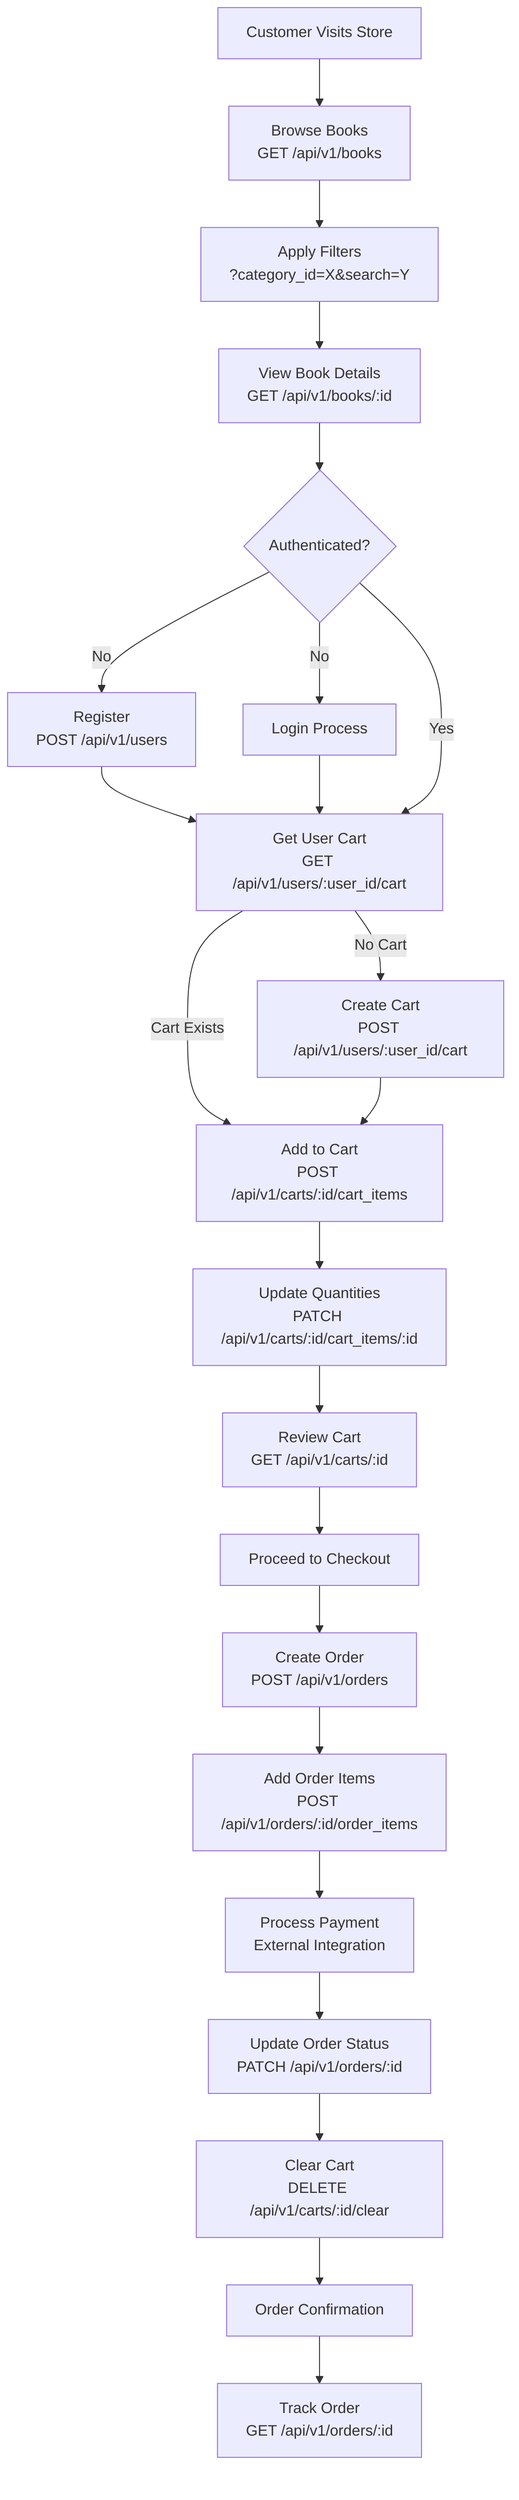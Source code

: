 graph TB
    Start[Customer Visits Store]
    
    %% Browse Books
    Browse[Browse Books<br/>GET /api/v1/books]
    Filter[Apply Filters<br/>?category_id=X&search=Y]
    ViewBook[View Book Details<br/>GET /api/v1/books/:id]
    
    %% Authentication
    Auth{Authenticated?}
    Register[Register<br/>POST /api/v1/users]
    Login[Login Process]
    
    %% Cart Management
    GetCart[Get User Cart<br/>GET /api/v1/users/:user_id/cart]
    CreateCart[Create Cart<br/>POST /api/v1/users/:user_id/cart]
    AddToCart[Add to Cart<br/>POST /api/v1/carts/:id/cart_items]
    UpdateCart[Update Quantities<br/>PATCH /api/v1/carts/:id/cart_items/:id]
    ViewCart[Review Cart<br/>GET /api/v1/carts/:id]
    
    %% Checkout Process
    Checkout[Proceed to Checkout]
    CreateOrder[Create Order<br/>POST /api/v1/orders]
    AddOrderItems[Add Order Items<br/>POST /api/v1/orders/:id/order_items]
    ProcessPayment[Process Payment<br/>External Integration]
    UpdateStatus[Update Order Status<br/>PATCH /api/v1/orders/:id]
    ClearCart[Clear Cart<br/>DELETE /api/v1/carts/:id/clear]
    
    %% Order Tracking
    OrderComplete[Order Confirmation]
    TrackOrder[Track Order<br/>GET /api/v1/orders/:id]
    
    %% Flow
    Start --> Browse
    Browse --> Filter
    Filter --> ViewBook
    ViewBook --> Auth
    
    Auth -->|No| Register
    Auth -->|No| Login
    Register --> GetCart
    Login --> GetCart
    Auth -->|Yes| GetCart
    
    GetCart -->|Cart Exists| AddToCart
    GetCart -->|No Cart| CreateCart
    CreateCart --> AddToCart
    
    AddToCart --> UpdateCart
    UpdateCart --> ViewCart
    ViewCart --> Checkout
    
    Checkout --> CreateOrder
    CreateOrder --> AddOrderItems
    AddOrderItems --> ProcessPayment
    ProcessPayment --> UpdateStatus
    UpdateStatus --> ClearCart
    ClearCart --> OrderComplete
    OrderComplete --> TrackOrder